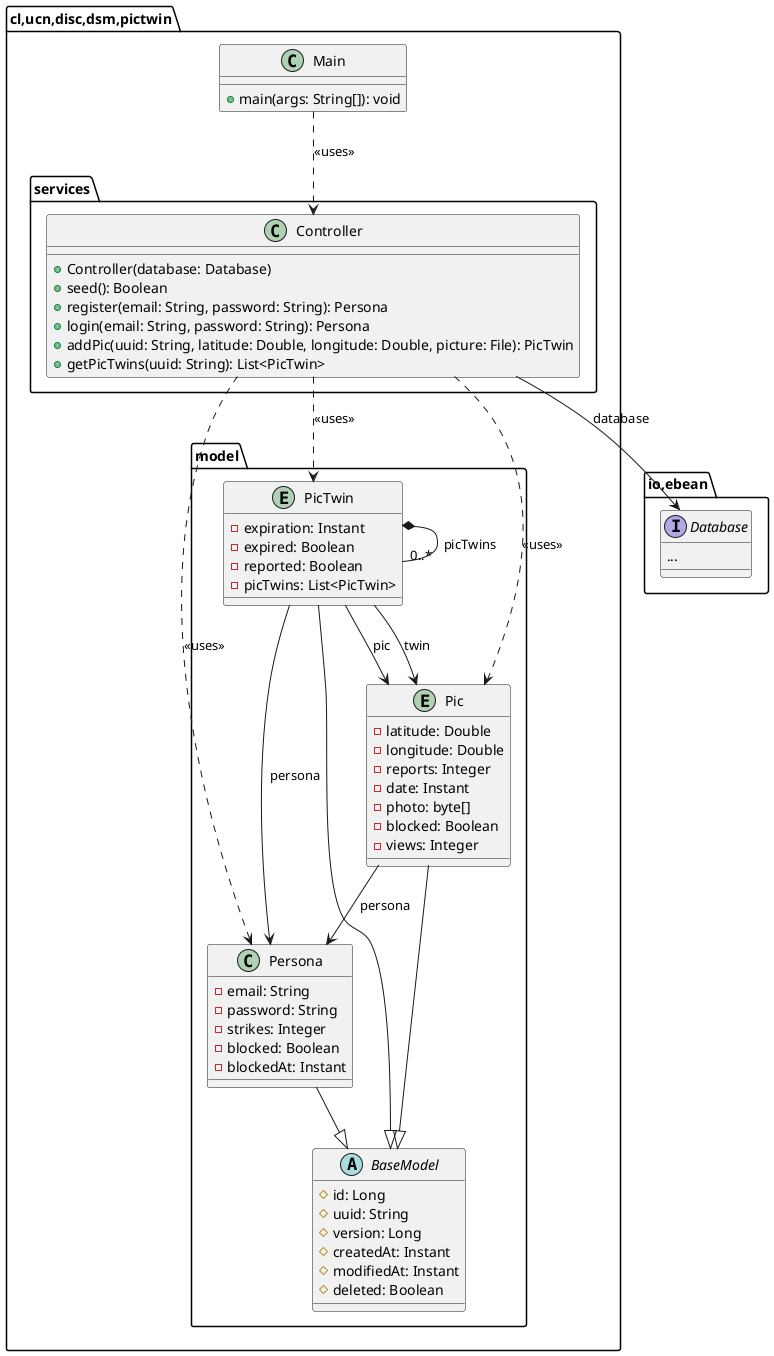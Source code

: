 @startuml class

package "cl,ucn,disc,dsm,pictwin" {
    
    class Main {
        + main(args: String[]): void
    }
    
    package "services"{
      class Controller {
        + Controller(database: Database)
        + seed(): Boolean
        + register(email: String, password: String): Persona
        + login(email: String, password: String): Persona
        + addPic(uuid: String, latitude: Double, longitude: Double, picture: File): PicTwin
        + getPicTwins(uuid: String): List<PicTwin>
      }
    }
    
    package "model" {
    abstract class BaseModel {
        # id: Long
        # uuid: String
        # version: Long
        # createdAt: Instant
        # modifiedAt: Instant
        # deleted: Boolean
    }

    class Persona {
        - email: String
        - password: String
        - strikes: Integer
        - blocked: Boolean
        - blockedAt: Instant
    }

    entity PicTwin {
        - expiration: Instant
        - expired: Boolean
        - reported: Boolean
        - picTwins: List<PicTwin>
    }

    entity Pic {
        - latitude: Double
        - longitude: Double
        - reports: Integer
        - date: Instant
        - photo: byte[]
        - blocked: Boolean
        - views: Integer
    }
  }
}



package "io,ebean" {
    interface Database {
        ...
    }
}

' Relaciones
Persona --|> BaseModel
PicTwin --|> BaseModel
Pic --|> BaseModel

Controller ..> Persona : <<uses>>
Controller ..> PicTwin : <<uses>>
Controller ..> Pic : <<uses>>
Main ..> Controller : <<uses>>
Controller --> Database : database

PicTwin --> Persona : persona
PicTwin *-- "0..*" PicTwin : picTwins
PicTwin --> Pic : pic
PicTwin --> Pic : twin
Pic --> Persona : persona

@enduml